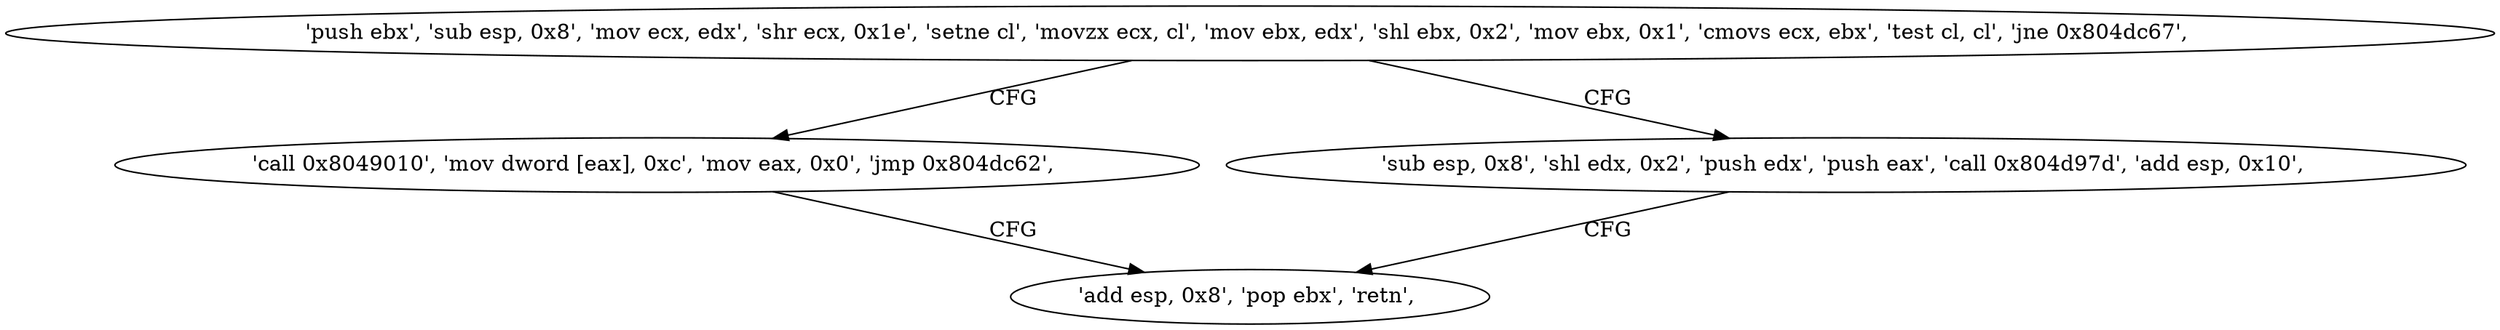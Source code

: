 digraph "func" {
"134536242" [label = "'push ebx', 'sub esp, 0x8', 'mov ecx, edx', 'shr ecx, 0x1e', 'setne cl', 'movzx ecx, cl', 'mov ebx, edx', 'shl ebx, 0x2', 'mov ebx, 0x1', 'cmovs ecx, ebx', 'test cl, cl', 'jne 0x804dc67', " ]
"134536295" [label = "'call 0x8049010', 'mov dword [eax], 0xc', 'mov eax, 0x0', 'jmp 0x804dc62', " ]
"134536274" [label = "'sub esp, 0x8', 'shl edx, 0x2', 'push edx', 'push eax', 'call 0x804d97d', 'add esp, 0x10', " ]
"134536290" [label = "'add esp, 0x8', 'pop ebx', 'retn', " ]
"134536242" -> "134536295" [ label = "CFG" ]
"134536242" -> "134536274" [ label = "CFG" ]
"134536295" -> "134536290" [ label = "CFG" ]
"134536274" -> "134536290" [ label = "CFG" ]
}
